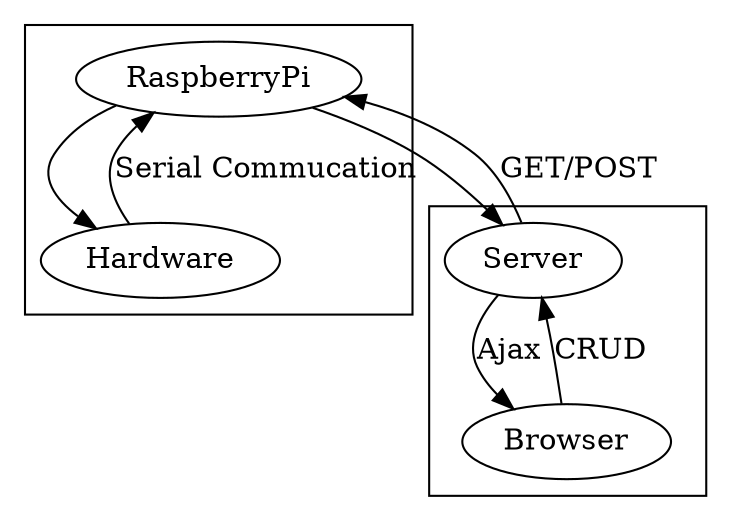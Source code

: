 digraph G{
  compound=true;

  subgraph cluster0{
    RaspberryPi->Hardware;
    Hardware->RaspberryPi[label="Serial Commucation"];
  }
  subgraph cluster1{
    Server->RaspberryPi [label="GET/POST"];
    RaspberryPi->Server;
    Browser->Server [label="CRUD"];
    Server->Browser [label="Ajax"];
  }
}
